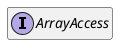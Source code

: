 @startuml
set namespaceSeparator \\
hide members
hide << alias >> circle

interface ArrayAccess
@enduml
